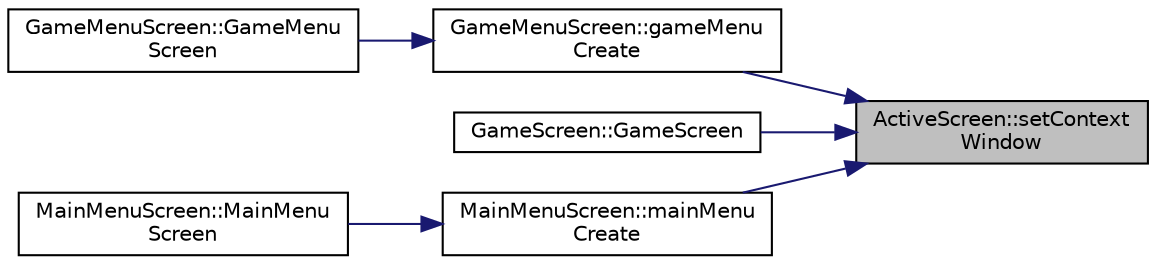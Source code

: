 digraph "ActiveScreen::setContextWindow"
{
 // LATEX_PDF_SIZE
  edge [fontname="Helvetica",fontsize="10",labelfontname="Helvetica",labelfontsize="10"];
  node [fontname="Helvetica",fontsize="10",shape=record];
  rankdir="RL";
  Node1 [label="ActiveScreen::setContext\lWindow",height=0.2,width=0.4,color="black", fillcolor="grey75", style="filled", fontcolor="black",tooltip=" "];
  Node1 -> Node2 [dir="back",color="midnightblue",fontsize="10",style="solid",fontname="Helvetica"];
  Node2 [label="GameMenuScreen::gameMenu\lCreate",height=0.2,width=0.4,color="black", fillcolor="white", style="filled",URL="$class_game_menu_screen.html#af17f9c5e3353be5c531251c4e78d6d0c",tooltip=" "];
  Node2 -> Node3 [dir="back",color="midnightblue",fontsize="10",style="solid",fontname="Helvetica"];
  Node3 [label="GameMenuScreen::GameMenu\lScreen",height=0.2,width=0.4,color="black", fillcolor="white", style="filled",URL="$class_game_menu_screen.html#a5c3726575383e12d2a0f55e035be6719",tooltip=" "];
  Node1 -> Node4 [dir="back",color="midnightblue",fontsize="10",style="solid",fontname="Helvetica"];
  Node4 [label="GameScreen::GameScreen",height=0.2,width=0.4,color="black", fillcolor="white", style="filled",URL="$class_game_screen.html#a3866912fd5861b29c9ad3c08ea67fd16",tooltip=" "];
  Node1 -> Node5 [dir="back",color="midnightblue",fontsize="10",style="solid",fontname="Helvetica"];
  Node5 [label="MainMenuScreen::mainMenu\lCreate",height=0.2,width=0.4,color="black", fillcolor="white", style="filled",URL="$class_main_menu_screen.html#ac1f40ff20eed76db8a0fc8cca1a8cd0b",tooltip=" "];
  Node5 -> Node6 [dir="back",color="midnightblue",fontsize="10",style="solid",fontname="Helvetica"];
  Node6 [label="MainMenuScreen::MainMenu\lScreen",height=0.2,width=0.4,color="black", fillcolor="white", style="filled",URL="$class_main_menu_screen.html#a4d246c87a47788cf7802e145e9ab0f6e",tooltip=" "];
}
